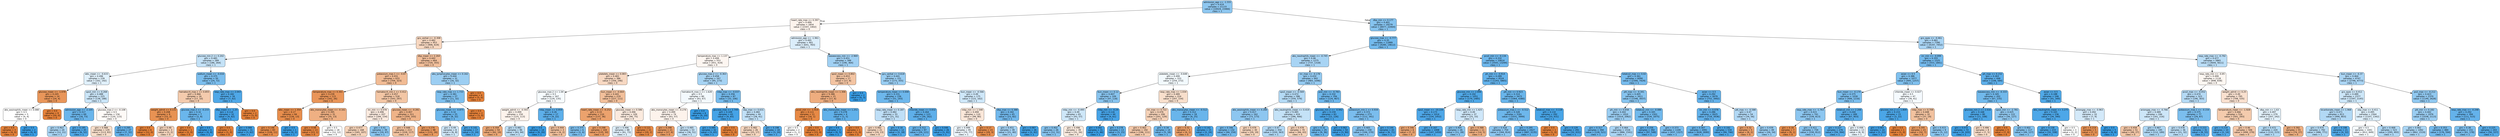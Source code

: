 digraph Tree {
node [shape=box, style="filled, rounded", color="black", fontname="helvetica"] ;
edge [fontname="helvetica"] ;
0 [label="admission_age <= -1.555\ngini = 0.419\nsamples = 21133\nvalue = [10024, 23466]\nclass = 1", fillcolor="#8ec7f0"] ;
1 [label="heart_rate_max <= 0.397\ngini = 0.499\nsamples = 1854\nvalue = [1547, 1402]\nclass = 0", fillcolor="#fdf3ec"] ;
0 -> 1 [labeldistance=2.5, labelangle=45, headlabel="True"] ;
2 [label="gcs_verbal <= -0.308\ngini = 0.482\nsamples = 953\nvalue = [906, 619]\nclass = 0", fillcolor="#f7d7c0"] ;
1 -> 2 ;
3 [label="glucose_min.2 <= 0.202\ngini = 0.485\nsamples = 289\nvalue = [186, 264]\nclass = 1", fillcolor="#c4e2f7"] ;
2 -> 3 ;
4 [label="wbc_mean <= -0.633\ngini = 0.496\nsamples = 239\nvalue = [162, 192]\nclass = 1", fillcolor="#e0f0fb"] ;
3 -> 4 ;
5 [label="glucose_mean <= -1.078\ngini = 0.245\nsamples = 14\nvalue = [24, 4]\nclass = 0", fillcolor="#e9965a"] ;
4 -> 5 ;
6 [label="abs_eosinophils_mean <= 0.088\ngini = 0.5\nsamples = 5\nvalue = [4, 4]\nclass = 0", fillcolor="#ffffff"] ;
5 -> 6 ;
7 [label="gini = 0.0\nsamples = 3\nvalue = [4, 0]\nclass = 0", fillcolor="#e58139"] ;
6 -> 7 ;
8 [label="gini = 0.0\nsamples = 2\nvalue = [0, 4]\nclass = 1", fillcolor="#399de5"] ;
6 -> 8 ;
9 [label="gini = 0.0\nsamples = 9\nvalue = [20, 0]\nclass = 0", fillcolor="#e58139"] ;
5 -> 9 ;
10 [label="spo2_min <= 0.268\ngini = 0.488\nsamples = 225\nvalue = [138, 188]\nclass = 1", fillcolor="#cae5f8"] ;
4 -> 10 ;
11 [label="admission_age <= -2.105\ngini = 0.317\nsamples = 69\nvalue = [18, 73]\nclass = 1", fillcolor="#6ab5eb"] ;
10 -> 11 ;
12 [label="gini = 0.463\nsamples = 24\nvalue = [12, 21]\nclass = 1", fillcolor="#aad5f4"] ;
11 -> 12 ;
13 [label="gini = 0.185\nsamples = 45\nvalue = [6, 52]\nclass = 1", fillcolor="#50a8e8"] ;
11 -> 13 ;
14 [label="glucose_max.2 <= -0.108\ngini = 0.5\nsamples = 156\nvalue = [120, 115]\nclass = 0", fillcolor="#fefaf7"] ;
10 -> 14 ;
15 [label="gini = 0.488\nsamples = 129\nvalue = [113, 83]\nclass = 0", fillcolor="#f8deca"] ;
14 -> 15 ;
16 [label="gini = 0.295\nsamples = 27\nvalue = [7, 32]\nclass = 1", fillcolor="#64b2eb"] ;
14 -> 16 ;
17 [label="sodium_mean <= -0.016\ngini = 0.375\nsamples = 50\nvalue = [24, 72]\nclass = 1", fillcolor="#7bbeee"] ;
3 -> 17 ;
18 [label="hematocrit_max.1 <= 0.855\ngini = 0.466\nsamples = 16\nvalue = [17, 10]\nclass = 0", fillcolor="#f4cbad"] ;
17 -> 18 ;
19 [label="weight_admit <= 0.131\ngini = 0.208\nsamples = 9\nvalue = [15, 2]\nclass = 0", fillcolor="#e89253"] ;
18 -> 19 ;
20 [label="gini = 0.0\nsamples = 6\nvalue = [12, 0]\nclass = 0", fillcolor="#e58139"] ;
19 -> 20 ;
21 [label="gini = 0.48\nsamples = 3\nvalue = [3, 2]\nclass = 0", fillcolor="#f6d5bd"] ;
19 -> 21 ;
22 [label="glucose_max.2 <= -0.233\ngini = 0.32\nsamples = 7\nvalue = [2, 8]\nclass = 1", fillcolor="#6ab6ec"] ;
18 -> 22 ;
23 [label="gini = 0.0\nsamples = 1\nvalue = [2, 0]\nclass = 0", fillcolor="#e58139"] ;
22 -> 23 ;
24 [label="gini = 0.0\nsamples = 6\nvalue = [0, 8]\nclass = 1", fillcolor="#399de5"] ;
22 -> 24 ;
25 [label="resp_rate_max <= 2.043\ngini = 0.182\nsamples = 34\nvalue = [7, 62]\nclass = 1", fillcolor="#4fa8e8"] ;
17 -> 25 ;
26 [label="dbp_mean <= -1.25\ngini = 0.114\nsamples = 32\nvalue = [4, 62]\nclass = 1", fillcolor="#46a3e7"] ;
25 -> 26 ;
27 [label="gini = 0.0\nsamples = 1\nvalue = [1, 0]\nclass = 0", fillcolor="#e58139"] ;
26 -> 27 ;
28 [label="gini = 0.088\nsamples = 31\nvalue = [3, 62]\nclass = 1", fillcolor="#43a2e6"] ;
26 -> 28 ;
29 [label="gini = 0.0\nsamples = 2\nvalue = [3, 0]\nclass = 0", fillcolor="#e58139"] ;
25 -> 29 ;
30 [label="dbp_mean <= 2.264\ngini = 0.442\nsamples = 664\nvalue = [720, 355]\nclass = 0", fillcolor="#f2bf9b"] ;
2 -> 30 ;
31 [label="potassium_max.1 <= -0.87\ngini = 0.431\nsamples = 633\nvalue = [704, 323]\nclass = 0", fillcolor="#f1bb94"] ;
30 -> 31 ;
32 [label="temperature_max <= 0.301\ngini = 0.239\nsamples = 115\nvalue = [161, 26]\nclass = 0", fillcolor="#e99559"] ;
31 -> 32 ;
33 [label="wbc_mean <= 1.354\ngini = 0.17\nsamples = 84\nvalue = [126, 13]\nclass = 0", fillcolor="#e88e4d"] ;
32 -> 33 ;
34 [label="gini = 0.148\nsamples = 83\nvalue = [126, 11]\nclass = 0", fillcolor="#e78c4a"] ;
33 -> 34 ;
35 [label="gini = 0.0\nsamples = 1\nvalue = [0, 2]\nclass = 1", fillcolor="#399de5"] ;
33 -> 35 ;
36 [label="abs_monocytes_mean <= -0.161\ngini = 0.395\nsamples = 31\nvalue = [35, 13]\nclass = 0", fillcolor="#efb083"] ;
32 -> 36 ;
37 [label="gini = 0.08\nsamples = 13\nvalue = [23, 1]\nclass = 0", fillcolor="#e68642"] ;
36 -> 37 ;
38 [label="gini = 0.5\nsamples = 18\nvalue = [12, 12]\nclass = 0", fillcolor="#ffffff"] ;
36 -> 38 ;
39 [label="hematocrit_min.1 <= 0.412\ngini = 0.457\nsamples = 518\nvalue = [543, 297]\nclass = 0", fillcolor="#f3c6a5"] ;
31 -> 39 ;
40 [label="inr_min <= 0.078\ngini = 0.496\nsamples = 207\nvalue = [184, 154]\nclass = 0", fillcolor="#fbeadf"] ;
39 -> 40 ;
41 [label="gini = 0.477\nsamples = 168\nvalue = [165, 107]\nclass = 0", fillcolor="#f6d3b9"] ;
40 -> 41 ;
42 [label="gini = 0.41\nsamples = 39\nvalue = [19, 47]\nclass = 1", fillcolor="#89c5f0"] ;
40 -> 42 ;
43 [label="glucose_mean <= -0.281\ngini = 0.407\nsamples = 311\nvalue = [359, 143]\nclass = 0", fillcolor="#efb388"] ;
39 -> 43 ;
44 [label="gini = 0.448\nsamples = 213\nvalue = [228, 117]\nclass = 0", fillcolor="#f2c29f"] ;
43 -> 44 ;
45 [label="gini = 0.276\nsamples = 98\nvalue = [131, 26]\nclass = 0", fillcolor="#ea9a60"] ;
43 -> 45 ;
46 [label="abs_lymphocytes_mean <= 0.162\ngini = 0.444\nsamples = 31\nvalue = [16, 32]\nclass = 1", fillcolor="#9ccef2"] ;
30 -> 46 ;
47 [label="resp_rate_max <= 1.733\ngini = 0.381\nsamples = 27\nvalue = [11, 32]\nclass = 1", fillcolor="#7dbfee"] ;
46 -> 47 ;
48 [label="glucose_mean <= -0.875\ngini = 0.32\nsamples = 25\nvalue = [8, 32]\nclass = 1", fillcolor="#6ab6ec"] ;
47 -> 48 ;
49 [label="gini = 0.49\nsamples = 8\nvalue = [6, 8]\nclass = 1", fillcolor="#cee6f8"] ;
48 -> 49 ;
50 [label="gini = 0.142\nsamples = 17\nvalue = [2, 24]\nclass = 1", fillcolor="#49a5e7"] ;
48 -> 50 ;
51 [label="gini = 0.0\nsamples = 2\nvalue = [3, 0]\nclass = 0", fillcolor="#e58139"] ;
47 -> 51 ;
52 [label="gini = 0.0\nsamples = 4\nvalue = [5, 0]\nclass = 0", fillcolor="#e58139"] ;
46 -> 52 ;
53 [label="admission_age <= -1.961\ngini = 0.495\nsamples = 901\nvalue = [641, 783]\nclass = 1", fillcolor="#dbedfa"] ;
1 -> 53 ;
54 [label="temperature_max <= 1.137\ngini = 0.499\nsamples = 553\nvalue = [451, 419]\nclass = 0", fillcolor="#fdf6f1"] ;
53 -> 54 ;
55 [label="platelets_mean <= 0.083\ngini = 0.483\nsamples = 386\nvalue = [356, 246]\nclass = 0", fillcolor="#f7d8c2"] ;
54 -> 55 ;
56 [label="glucose_max.2 <= 1.04\ngini = 0.5\nsamples = 167\nvalue = [129, 135]\nclass = 1", fillcolor="#f6fbfe"] ;
55 -> 56 ;
57 [label="weight_admit <= -0.593\ngini = 0.499\nsamples = 150\nvalue = [125, 113]\nclass = 0", fillcolor="#fdf3ec"] ;
56 -> 57 ;
58 [label="gini = 0.359\nsamples = 54\nvalue = [62, 19]\nclass = 0", fillcolor="#eda876"] ;
57 -> 58 ;
59 [label="gini = 0.481\nsamples = 96\nvalue = [63, 94]\nclass = 1", fillcolor="#bedff6"] ;
57 -> 59 ;
60 [label="mbp_mean <= 0.959\ngini = 0.26\nsamples = 17\nvalue = [4, 22]\nclass = 1", fillcolor="#5dafea"] ;
56 -> 60 ;
61 [label="gini = 0.0\nsamples = 14\nvalue = [0, 20]\nclass = 1", fillcolor="#399de5"] ;
60 -> 61 ;
62 [label="gini = 0.444\nsamples = 3\nvalue = [4, 2]\nclass = 0", fillcolor="#f2c09c"] ;
60 -> 62 ;
63 [label="bun_mean <= -0.664\ngini = 0.441\nsamples = 219\nvalue = [227, 111]\nclass = 0", fillcolor="#f2bf9a"] ;
55 -> 63 ;
64 [label="heart_rate_mean <= -0.252\ngini = 0.33\nsamples = 110\nvalue = [137, 36]\nclass = 0", fillcolor="#eca26d"] ;
63 -> 64 ;
65 [label="gini = 0.375\nsamples = 6\nvalue = [2, 6]\nclass = 1", fillcolor="#7bbeee"] ;
64 -> 65 ;
66 [label="gini = 0.298\nsamples = 104\nvalue = [135, 30]\nclass = 0", fillcolor="#eb9d65"] ;
64 -> 66 ;
67 [label="glucose_mean <= 0.586\ngini = 0.496\nsamples = 109\nvalue = [90, 75]\nclass = 0", fillcolor="#fbeade"] ;
63 -> 67 ;
68 [label="gini = 0.496\nsamples = 88\nvalue = [61, 73]\nclass = 1", fillcolor="#deeffb"] ;
67 -> 68 ;
69 [label="gini = 0.121\nsamples = 21\nvalue = [29, 2]\nclass = 0", fillcolor="#e78a47"] ;
67 -> 69 ;
70 [label="glucose_max.2 <= -0.363\ngini = 0.458\nsamples = 167\nvalue = [95, 173]\nclass = 1", fillcolor="#a6d3f3"] ;
54 -> 70 ;
71 [label="hematocrit_max.1 <= 1.628\ngini = 0.5\nsamples = 80\nvalue = [63, 67]\nclass = 1", fillcolor="#f3f9fd"] ;
70 -> 71 ;
72 [label="abs_monocytes_mean <= -0.276\ngini = 0.499\nsamples = 74\nvalue = [63, 57]\nclass = 0", fillcolor="#fdf3ec"] ;
71 -> 72 ;
73 [label="gini = 0.298\nsamples = 21\nvalue = [27, 6]\nclass = 0", fillcolor="#eb9d65"] ;
72 -> 73 ;
74 [label="gini = 0.485\nsamples = 53\nvalue = [36, 51]\nclass = 1", fillcolor="#c5e2f7"] ;
72 -> 74 ;
75 [label="gini = 0.0\nsamples = 6\nvalue = [0, 10]\nclass = 1", fillcolor="#399de5"] ;
71 -> 75 ;
76 [label="mbp_max <= -0.037\ngini = 0.356\nsamples = 87\nvalue = [32, 106]\nclass = 1", fillcolor="#75bbed"] ;
70 -> 76 ;
77 [label="glucose_max <= 2.749\ngini = 0.109\nsamples = 43\nvalue = [4, 65]\nclass = 1", fillcolor="#45a3e7"] ;
76 -> 77 ;
78 [label="gini = 0.084\nsamples = 42\nvalue = [3, 65]\nclass = 1", fillcolor="#42a2e6"] ;
77 -> 78 ;
79 [label="gini = 0.0\nsamples = 1\nvalue = [1, 0]\nclass = 0", fillcolor="#e58139"] ;
77 -> 79 ;
80 [label="sbp_max <= 0.631\ngini = 0.482\nsamples = 44\nvalue = [28, 41]\nclass = 1", fillcolor="#c0e0f7"] ;
76 -> 80 ;
81 [label="gini = 0.482\nsamples = 26\nvalue = [25, 17]\nclass = 0", fillcolor="#f7d7c0"] ;
80 -> 81 ;
82 [label="gini = 0.198\nsamples = 18\nvalue = [3, 24]\nclass = 1", fillcolor="#52a9e8"] ;
80 -> 82 ;
83 [label="baseexcess_min <= -2.969\ngini = 0.451\nsamples = 348\nvalue = [190, 364]\nclass = 1", fillcolor="#a0d0f3"] ;
53 -> 83 ;
84 [label="spo2_mean <= 0.802\ngini = 0.453\nsamples = 17\nvalue = [17, 9]\nclass = 0", fillcolor="#f3c4a2"] ;
83 -> 84 ;
85 [label="abs_neutrophils_mean <= 1.306\ngini = 0.386\nsamples = 15\nvalue = [17, 6]\nclass = 0", fillcolor="#eead7f"] ;
84 -> 85 ;
86 [label="pco2_min <= -1.914\ngini = 0.111\nsamples = 11\nvalue = [16, 1]\nclass = 0", fillcolor="#e78945"] ;
85 -> 86 ;
87 [label="gini = 0.5\nsamples = 2\nvalue = [1, 1]\nclass = 0", fillcolor="#ffffff"] ;
86 -> 87 ;
88 [label="gini = 0.0\nsamples = 9\nvalue = [15, 0]\nclass = 0", fillcolor="#e58139"] ;
86 -> 88 ;
89 [label="abs_monocytes_mean <= 1.251\ngini = 0.278\nsamples = 4\nvalue = [1, 5]\nclass = 1", fillcolor="#61b1ea"] ;
85 -> 89 ;
90 [label="gini = 0.0\nsamples = 3\nvalue = [0, 5]\nclass = 1", fillcolor="#399de5"] ;
89 -> 90 ;
91 [label="gini = 0.0\nsamples = 1\nvalue = [1, 0]\nclass = 0", fillcolor="#e58139"] ;
89 -> 91 ;
92 [label="gini = 0.0\nsamples = 2\nvalue = [0, 3]\nclass = 1", fillcolor="#399de5"] ;
84 -> 92 ;
93 [label="gcs_verbal <= 0.618\ngini = 0.441\nsamples = 331\nvalue = [173, 355]\nclass = 1", fillcolor="#99cdf2"] ;
83 -> 93 ;
94 [label="temperature_mean <= 0.008\ngini = 0.331\nsamples = 156\nvalue = [51, 193]\nclass = 1", fillcolor="#6db7ec"] ;
93 -> 94 ;
95 [label="resp_rate_mean <= 0.187\ngini = 0.482\nsamples = 33\nvalue = [21, 31]\nclass = 1", fillcolor="#bfdff7"] ;
94 -> 95 ;
96 [label="gini = 0.482\nsamples = 21\nvalue = [19, 13]\nclass = 0", fillcolor="#f7d7c0"] ;
95 -> 96 ;
97 [label="gini = 0.18\nsamples = 12\nvalue = [2, 18]\nclass = 1", fillcolor="#4fa8e8"] ;
95 -> 97 ;
98 [label="chloride_mean <= 0.832\ngini = 0.264\nsamples = 123\nvalue = [30, 162]\nclass = 1", fillcolor="#5eafea"] ;
94 -> 98 ;
99 [label="gini = 0.312\nsamples = 97\nvalue = [29, 121]\nclass = 1", fillcolor="#68b4eb"] ;
98 -> 99 ;
100 [label="gini = 0.046\nsamples = 26\nvalue = [1, 41]\nclass = 1", fillcolor="#3e9fe6"] ;
98 -> 100 ;
101 [label="bun_mean <= -0.566\ngini = 0.49\nsamples = 175\nvalue = [122, 162]\nclass = 1", fillcolor="#cee7f9"] ;
93 -> 101 ;
102 [label="mbp_min <= 1.548\ngini = 0.494\nsamples = 110\nvalue = [99, 80]\nclass = 0", fillcolor="#fae7d9"] ;
101 -> 102 ;
103 [label="gini = 0.499\nsamples = 95\nvalue = [70, 77]\nclass = 1", fillcolor="#edf6fd"] ;
102 -> 103 ;
104 [label="gini = 0.17\nsamples = 15\nvalue = [29, 3]\nclass = 0", fillcolor="#e88e4d"] ;
102 -> 104 ;
105 [label="dbp_max <= 0.388\ngini = 0.342\nsamples = 65\nvalue = [23, 82]\nclass = 1", fillcolor="#71b8ec"] ;
101 -> 105 ;
106 [label="gini = 0.451\nsamples = 39\nvalue = [21, 40]\nclass = 1", fillcolor="#a1d0f3"] ;
105 -> 106 ;
107 [label="gini = 0.087\nsamples = 26\nvalue = [2, 42]\nclass = 1", fillcolor="#42a2e6"] ;
105 -> 107 ;
108 [label="dbp_min <= 0.177\ngini = 0.401\nsamples = 19279\nvalue = [8477, 22064]\nclass = 1", fillcolor="#85c3ef"] ;
0 -> 108 [labeldistance=2.5, labelangle=-45, headlabel="False"] ;
109 [label="glucose_max <= -0.777\ngini = 0.35\nsamples = 11889\nvalue = [4280, 14612]\nclass = 1", fillcolor="#73baed"] ;
108 -> 109 ;
110 [label="abs_neutrophils_mean <= -0.745\ngini = 0.46\nsamples = 1275\nvalue = [737, 1318]\nclass = 1", fillcolor="#a8d4f4"] ;
109 -> 110 ;
111 [label="platelets_mean <= -0.648\ngini = 0.499\nsamples = 333\nvalue = [254, 272]\nclass = 1", fillcolor="#f2f9fd"] ;
110 -> 111 ;
112 [label="bun_mean <= 0.12\ngini = 0.407\nsamples = 109\nvalue = [47, 118]\nclass = 1", fillcolor="#88c4ef"] ;
111 -> 112 ;
113 [label="mbp_min <= -0.495\ngini = 0.49\nsamples = 65\nvalue = [43, 57]\nclass = 1", fillcolor="#cee7f9"] ;
112 -> 113 ;
114 [label="gini = 0.402\nsamples = 26\nvalue = [12, 31]\nclass = 1", fillcolor="#86c3ef"] ;
113 -> 114 ;
115 [label="gini = 0.496\nsamples = 39\nvalue = [31, 26]\nclass = 0", fillcolor="#fbebdf"] ;
113 -> 115 ;
116 [label="mbp_min <= -0.24\ngini = 0.116\nsamples = 44\nvalue = [4, 61]\nclass = 1", fillcolor="#46a3e7"] ;
112 -> 116 ;
117 [label="gini = 0.042\nsamples = 31\nvalue = [1, 46]\nclass = 1", fillcolor="#3d9fe6"] ;
116 -> 117 ;
118 [label="gini = 0.278\nsamples = 13\nvalue = [3, 15]\nclass = 1", fillcolor="#61b1ea"] ;
116 -> 118 ;
119 [label="resp_rate_max <= 1.034\ngini = 0.489\nsamples = 224\nvalue = [207, 154]\nclass = 0", fillcolor="#f8dfcc"] ;
111 -> 119 ;
120 [label="inr_max <= 0.722\ngini = 0.476\nsamples = 206\nvalue = [201, 129]\nclass = 0", fillcolor="#f6d2b8"] ;
119 -> 120 ;
121 [label="gini = 0.462\nsamples = 192\nvalue = [196, 111]\nclass = 0", fillcolor="#f4c8a9"] ;
120 -> 121 ;
122 [label="gini = 0.34\nsamples = 14\nvalue = [5, 18]\nclass = 1", fillcolor="#70b8ec"] ;
120 -> 122 ;
123 [label="abs_monocytes_mean <= -0.512\ngini = 0.312\nsamples = 18\nvalue = [6, 25]\nclass = 1", fillcolor="#69b5eb"] ;
119 -> 123 ;
124 [label="gini = 0.32\nsamples = 3\nvalue = [4, 1]\nclass = 0", fillcolor="#eca06a"] ;
123 -> 124 ;
125 [label="gini = 0.142\nsamples = 15\nvalue = [2, 24]\nclass = 1", fillcolor="#49a5e7"] ;
123 -> 125 ;
126 [label="inr_max <= -0.178\ngini = 0.432\nsamples = 942\nvalue = [483, 1046]\nclass = 1", fillcolor="#94caf1"] ;
110 -> 126 ;
127 [label="spo2_mean <= -0.569\ngini = 0.472\nsamples = 586\nvalue = [359, 579]\nclass = 1", fillcolor="#b4daf5"] ;
126 -> 127 ;
128 [label="abs_eosinophils_mean <= 0.288\ngini = 0.417\nsamples = 162\nvalue = [73, 173]\nclass = 1", fillcolor="#8dc6f0"] ;
127 -> 128 ;
129 [label="gini = 0.346\nsamples = 132\nvalue = [44, 154]\nclass = 1", fillcolor="#72b9ec"] ;
128 -> 129 ;
130 [label="gini = 0.478\nsamples = 30\nvalue = [29, 19]\nclass = 0", fillcolor="#f6d4bb"] ;
128 -> 130 ;
131 [label="abs_neutrophils_mean <= 0.419\ngini = 0.485\nsamples = 424\nvalue = [286, 406]\nclass = 1", fillcolor="#c4e2f7"] ;
127 -> 131 ;
132 [label="gini = 0.47\nsamples = 354\nvalue = [220, 363]\nclass = 1", fillcolor="#b1d8f5"] ;
131 -> 132 ;
133 [label="gini = 0.478\nsamples = 70\nvalue = [66, 43]\nclass = 0", fillcolor="#f6d3ba"] ;
131 -> 133 ;
134 [label="po2_min <= -0.783\ngini = 0.332\nsamples = 356\nvalue = [124, 467]\nclass = 1", fillcolor="#6eb7ec"] ;
126 -> 134 ;
135 [label="glucose_min.2 <= -0.942\ngini = 0.159\nsamples = 83\nvalue = [12, 126]\nclass = 1", fillcolor="#4ca6e7"] ;
134 -> 135 ;
136 [label="gini = 0.32\nsamples = 29\nvalue = [9, 36]\nclass = 1", fillcolor="#6ab6ec"] ;
135 -> 136 ;
137 [label="gini = 0.062\nsamples = 54\nvalue = [3, 90]\nclass = 1", fillcolor="#40a0e6"] ;
135 -> 137 ;
138 [label="potassium_min.1 <= 0.934\ngini = 0.372\nsamples = 273\nvalue = [112, 341]\nclass = 1", fillcolor="#7abdee"] ;
134 -> 138 ;
139 [label="gini = 0.405\nsamples = 230\nvalue = [106, 270]\nclass = 1", fillcolor="#87c3ef"] ;
138 -> 139 ;
140 [label="gini = 0.144\nsamples = 43\nvalue = [6, 71]\nclass = 1", fillcolor="#4aa5e7"] ;
138 -> 140 ;
141 [label="pco2_min <= -0.134\ngini = 0.332\nsamples = 10614\nvalue = [3543, 13294]\nclass = 1", fillcolor="#6eb7ec"] ;
109 -> 141 ;
142 [label="ph_min <= -0.914\ngini = 0.289\nsamples = 4524\nvalue = [1243, 5865]\nclass = 1", fillcolor="#63b2eb"] ;
141 -> 142 ;
143 [label="glucose_min <= 2.896\ngini = 0.192\nsamples = 1051\nvalue = [179, 1485]\nclass = 1", fillcolor="#51a9e8"] ;
142 -> 143 ;
144 [label="spo2_mean <= -10.226\ngini = 0.173\nsamples = 1014\nvalue = [154, 1452]\nclass = 1", fillcolor="#4ea7e8"] ;
143 -> 144 ;
145 [label="gini = 0.346\nsamples = 6\nvalue = [7, 2]\nclass = 0", fillcolor="#eca572"] ;
144 -> 145 ;
146 [label="gini = 0.167\nsamples = 1008\nvalue = [147, 1450]\nclass = 1", fillcolor="#4da7e8"] ;
144 -> 146 ;
147 [label="resp_rate_min <= 1.425\ngini = 0.49\nsamples = 37\nvalue = [25, 33]\nclass = 1", fillcolor="#cfe7f9"] ;
143 -> 147 ;
148 [label="gini = 0.405\nsamples = 26\nvalue = [11, 28]\nclass = 1", fillcolor="#87c4ef"] ;
147 -> 148 ;
149 [label="gini = 0.388\nsamples = 11\nvalue = [14, 5]\nclass = 0", fillcolor="#eeae80"] ;
147 -> 149 ;
150 [label="ptt_min <= 0.923\ngini = 0.314\nsamples = 3473\nvalue = [1064, 4380]\nclass = 1", fillcolor="#69b5eb"] ;
142 -> 150 ;
151 [label="potassium_max.1 <= -0.512\ngini = 0.328\nsamples = 3181\nvalue = [1031, 3949]\nclass = 1", fillcolor="#6db7ec"] ;
150 -> 151 ;
152 [label="gini = 0.418\nsamples = 754\nvalue = [344, 814]\nclass = 1", fillcolor="#8dc6f0"] ;
151 -> 152 ;
153 [label="gini = 0.295\nsamples = 2427\nvalue = [687, 3135]\nclass = 1", fillcolor="#64b2eb"] ;
151 -> 153 ;
154 [label="totalco2_max <= -3.118\ngini = 0.132\nsamples = 292\nvalue = [33, 431]\nclass = 1", fillcolor="#48a5e7"] ;
150 -> 154 ;
155 [label="gini = 0.0\nsamples = 1\nvalue = [1, 0]\nclass = 0", fillcolor="#e58139"] ;
154 -> 155 ;
156 [label="gini = 0.129\nsamples = 291\nvalue = [32, 431]\nclass = 1", fillcolor="#48a4e7"] ;
154 -> 156 ;
157 [label="totalco2_max <= 0.02\ngini = 0.361\nsamples = 6090\nvalue = [2300, 7429]\nclass = 1", fillcolor="#76bbed"] ;
141 -> 157 ;
158 [label="ptt_max <= -0.341\ngini = 0.405\nsamples = 3411\nvalue = [1548, 3937]\nclass = 1", fillcolor="#87c4ef"] ;
157 -> 158 ;
159 [label="ph_min <= 0.058\ngini = 0.442\nsamples = 1910\nvalue = [1014, 2062]\nclass = 1", fillcolor="#9acdf2"] ;
158 -> 159 ;
160 [label="gini = 0.317\nsamples = 394\nvalue = [128, 521]\nclass = 1", fillcolor="#6ab5eb"] ;
159 -> 160 ;
161 [label="gini = 0.464\nsamples = 1516\nvalue = [886, 1541]\nclass = 1", fillcolor="#abd5f4"] ;
159 -> 161 ;
162 [label="totalco2_min <= -0.086\ngini = 0.345\nsamples = 1501\nvalue = [534, 1875]\nclass = 1", fillcolor="#71b9ec"] ;
158 -> 162 ;
163 [label="gini = 0.256\nsamples = 392\nvalue = [97, 548]\nclass = 1", fillcolor="#5caeea"] ;
162 -> 163 ;
164 [label="gini = 0.373\nsamples = 1109\nvalue = [437, 1327]\nclass = 1", fillcolor="#7abdee"] ;
162 -> 164 ;
165 [label="asian <= 0.5\ngini = 0.292\nsamples = 2679\nvalue = [752, 3492]\nclass = 1", fillcolor="#64b2eb"] ;
157 -> 165 ;
166 [label="inr_min <= 0.078\ngini = 0.286\nsamples = 2625\nvalue = [718, 3436]\nclass = 1", fillcolor="#62b1ea"] ;
165 -> 166 ;
167 [label="gini = 0.307\nsamples = 2091\nvalue = [628, 2690]\nclass = 1", fillcolor="#67b4eb"] ;
166 -> 167 ;
168 [label="gini = 0.192\nsamples = 534\nvalue = [90, 746]\nclass = 1", fillcolor="#51a9e8"] ;
166 -> 168 ;
169 [label="ptt_max <= -0.588\ngini = 0.47\nsamples = 54\nvalue = [34, 56]\nclass = 1", fillcolor="#b1d8f5"] ;
165 -> 169 ;
170 [label="gini = 0.32\nsamples = 5\nvalue = [8, 2]\nclass = 0", fillcolor="#eca06a"] ;
169 -> 170 ;
171 [label="gini = 0.439\nsamples = 49\nvalue = [26, 54]\nclass = 1", fillcolor="#98ccf2"] ;
169 -> 171 ;
172 [label="gcs_eyes <= -0.461\ngini = 0.461\nsamples = 7390\nvalue = [4197, 7452]\nclass = 1", fillcolor="#a9d4f4"] ;
108 -> 172 ;
173 [label="inr_min <= -0.099\ngini = 0.355\nsamples = 1525\nvalue = [553, 1841]\nclass = 1", fillcolor="#74baed"] ;
172 -> 173 ;
174 [label="asian <= 0.5\ngini = 0.386\nsamples = 1077\nvalue = [445, 1257]\nclass = 1", fillcolor="#7fc0ee"] ;
173 -> 174 ;
175 [label="bun_mean <= -0.174\ngini = 0.375\nsamples = 1030\nvalue = [406, 1216]\nclass = 1", fillcolor="#7bbeee"] ;
174 -> 175 ;
176 [label="resp_rate_max <= -1.763\ngini = 0.415\nsamples = 741\nvalue = [339, 813]\nclass = 1", fillcolor="#8cc6f0"] ;
175 -> 176 ;
177 [label="gini = 0.18\nsamples = 7\nvalue = [9, 1]\nclass = 0", fillcolor="#e88f4f"] ;
176 -> 177 ;
178 [label="gini = 0.411\nsamples = 734\nvalue = [330, 812]\nclass = 1", fillcolor="#89c5f0"] ;
176 -> 178 ;
179 [label="totalco2_min <= 2.206\ngini = 0.244\nsamples = 289\nvalue = [67, 403]\nclass = 1", fillcolor="#5aade9"] ;
175 -> 179 ;
180 [label="gini = 0.227\nsamples = 276\nvalue = [59, 394]\nclass = 1", fillcolor="#57ace9"] ;
179 -> 180 ;
181 [label="gini = 0.498\nsamples = 13\nvalue = [8, 9]\nclass = 1", fillcolor="#e9f4fc"] ;
179 -> 181 ;
182 [label="chloride_mean <= 0.027\ngini = 0.5\nsamples = 47\nvalue = [39, 41]\nclass = 1", fillcolor="#f5fafe"] ;
174 -> 182 ;
183 [label="glucose_min.2 <= 1.809\ngini = 0.153\nsamples = 15\nvalue = [2, 22]\nclass = 1", fillcolor="#4ba6e7"] ;
182 -> 183 ;
184 [label="gini = 0.083\nsamples = 14\nvalue = [1, 22]\nclass = 1", fillcolor="#42a1e6"] ;
183 -> 184 ;
185 [label="gini = 0.0\nsamples = 1\nvalue = [1, 0]\nclass = 0", fillcolor="#e58139"] ;
183 -> 185 ;
186 [label="mbp_max <= 0.708\ngini = 0.448\nsamples = 32\nvalue = [37, 19]\nclass = 0", fillcolor="#f2c29f"] ;
182 -> 186 ;
187 [label="gini = 0.295\nsamples = 23\nvalue = [32, 7]\nclass = 0", fillcolor="#eb9d64"] ;
186 -> 187 ;
188 [label="gini = 0.415\nsamples = 9\nvalue = [5, 12]\nclass = 1", fillcolor="#8bc6f0"] ;
186 -> 188 ;
189 [label="ph_max <= 0.152\ngini = 0.263\nsamples = 448\nvalue = [108, 584]\nclass = 1", fillcolor="#5eafea"] ;
173 -> 189 ;
190 [label="baseexcess_min <= -0.333\ngini = 0.345\nsamples = 202\nvalue = [67, 235]\nclass = 1", fillcolor="#71b9ec"] ;
189 -> 190 ;
191 [label="glucose_min.2 <= 2.016\ngini = 0.168\nsamples = 80\nvalue = [11, 108]\nclass = 1", fillcolor="#4da7e8"] ;
190 -> 191 ;
192 [label="gini = 0.072\nsamples = 72\nvalue = [4, 103]\nclass = 1", fillcolor="#41a1e6"] ;
191 -> 192 ;
193 [label="gini = 0.486\nsamples = 8\nvalue = [7, 5]\nclass = 0", fillcolor="#f8dbc6"] ;
191 -> 193 ;
194 [label="spo2_min <= -2.781\ngini = 0.425\nsamples = 122\nvalue = [56, 127]\nclass = 1", fillcolor="#90c8f0"] ;
190 -> 194 ;
195 [label="gini = 0.0\nsamples = 5\nvalue = [7, 0]\nclass = 0", fillcolor="#e58139"] ;
194 -> 195 ;
196 [label="gini = 0.402\nsamples = 117\nvalue = [49, 127]\nclass = 1", fillcolor="#85c3ef"] ;
194 -> 196 ;
197 [label="asian <= 0.5\ngini = 0.188\nsamples = 246\nvalue = [41, 349]\nclass = 1", fillcolor="#50a9e8"] ;
189 -> 197 ;
198 [label="abs_neutrophils_mean <= 3.275\ngini = 0.165\nsamples = 236\nvalue = [34, 340]\nclass = 1", fillcolor="#4da7e8"] ;
197 -> 198 ;
199 [label="gini = 0.158\nsamples = 233\nvalue = [32, 338]\nclass = 1", fillcolor="#4ca6e7"] ;
198 -> 199 ;
200 [label="gini = 0.5\nsamples = 3\nvalue = [2, 2]\nclass = 0", fillcolor="#ffffff"] ;
198 -> 200 ;
201 [label="aniongap_max <= -0.963\ngini = 0.492\nsamples = 10\nvalue = [7, 9]\nclass = 1", fillcolor="#d3e9f9"] ;
197 -> 201 ;
202 [label="gini = 0.219\nsamples = 5\nvalue = [7, 1]\nclass = 0", fillcolor="#e99355"] ;
201 -> 202 ;
203 [label="gini = 0.0\nsamples = 5\nvalue = [0, 8]\nclass = 1", fillcolor="#399de5"] ;
201 -> 203 ;
204 [label="resp_rate_max <= -0.792\ngini = 0.477\nsamples = 5865\nvalue = [3644, 5611]\nclass = 1", fillcolor="#baddf6"] ;
172 -> 204 ;
205 [label="resp_rate_min <= -0.85\ngini = 0.499\nsamples = 1118\nvalue = [898, 838]\nclass = 0", fillcolor="#fdf7f2"] ;
204 -> 205 ;
206 [label="pco2_max <= -0.052\ngini = 0.474\nsamples = 323\nvalue = [190, 303]\nclass = 1", fillcolor="#b5daf5"] ;
205 -> 206 ;
207 [label="aniongap_max <= -0.766\ngini = 0.489\nsamples = 246\nvalue = [161, 216]\nclass = 1", fillcolor="#cde6f8"] ;
206 -> 207 ;
208 [label="gini = 0.458\nsamples = 51\nvalue = [49, 27]\nclass = 0", fillcolor="#f3c6a6"] ;
207 -> 208 ;
209 [label="gini = 0.467\nsamples = 195\nvalue = [112, 189]\nclass = 1", fillcolor="#aed7f4"] ;
207 -> 209 ;
210 [label="potassium_max.1 <= -0.154\ngini = 0.375\nsamples = 77\nvalue = [29, 87]\nclass = 1", fillcolor="#7bbeee"] ;
206 -> 210 ;
211 [label="gini = 0.478\nsamples = 36\nvalue = [21, 32]\nclass = 1", fillcolor="#bbddf6"] ;
210 -> 211 ;
212 [label="gini = 0.222\nsamples = 41\nvalue = [8, 55]\nclass = 1", fillcolor="#56abe9"] ;
210 -> 212 ;
213 [label="weight_admit <= 0.25\ngini = 0.49\nsamples = 795\nvalue = [708, 535]\nclass = 0", fillcolor="#f9e0cf"] ;
205 -> 213 ;
214 [label="temperature_mean <= -1.928\ngini = 0.466\nsamples = 516\nvalue = [501, 293]\nclass = 0", fillcolor="#f4cbad"] ;
213 -> 214 ;
215 [label="gini = 0.219\nsamples = 10\nvalue = [2, 14]\nclass = 1", fillcolor="#55abe9"] ;
214 -> 215 ;
216 [label="gini = 0.46\nsamples = 506\nvalue = [499, 279]\nclass = 0", fillcolor="#f4c7a8"] ;
214 -> 216 ;
217 [label="dbp_min <= 1.63\ngini = 0.497\nsamples = 279\nvalue = [207, 242]\nclass = 1", fillcolor="#e2f1fb"] ;
213 -> 217 ;
218 [label="gini = 0.472\nsamples = 224\nvalue = [133, 215]\nclass = 1", fillcolor="#b3daf5"] ;
217 -> 218 ;
219 [label="gini = 0.392\nsamples = 55\nvalue = [74, 27]\nclass = 0", fillcolor="#eeaf81"] ;
217 -> 219 ;
220 [label="bun_mean <= -0.37\ngini = 0.464\nsamples = 4747\nvalue = [2746, 4773]\nclass = 1", fillcolor="#abd5f4"] ;
204 -> 220 ;
221 [label="gcs_eyes <= 0.412\ngini = 0.489\nsamples = 2377\nvalue = [1597, 2145]\nclass = 1", fillcolor="#cce6f8"] ;
220 -> 221 ;
222 [label="bicarbonate_mean <= 1.968\ngini = 0.471\nsamples = 813\nvalue = [490, 803]\nclass = 1", fillcolor="#b2d9f5"] ;
221 -> 222 ;
223 [label="gini = 0.474\nsamples = 792\nvalue = [486, 771]\nclass = 1", fillcolor="#b6dbf5"] ;
222 -> 223 ;
224 [label="gini = 0.198\nsamples = 21\nvalue = [4, 32]\nclass = 1", fillcolor="#52a9e8"] ;
222 -> 224 ;
225 [label="sbp_max <= 0.411\ngini = 0.495\nsamples = 1564\nvalue = [1107, 1342]\nclass = 1", fillcolor="#dceefa"] ;
221 -> 225 ;
226 [label="gini = 0.5\nsamples = 1041\nvalue = [812, 849]\nclass = 1", fillcolor="#f6fbfe"] ;
225 -> 226 ;
227 [label="gini = 0.468\nsamples = 523\nvalue = [295, 493]\nclass = 1", fillcolor="#afd8f5"] ;
225 -> 227 ;
228 [label="po2_max <= -0.212\ngini = 0.423\nsamples = 2370\nvalue = [1149, 2628]\nclass = 1", fillcolor="#90c8f0"] ;
220 -> 228 ;
229 [label="ptt_min <= 0.182\ngini = 0.442\nsamples = 1976\nvalue = [1038, 2113]\nclass = 1", fillcolor="#9acdf2"] ;
228 -> 229 ;
230 [label="gini = 0.462\nsamples = 1492\nvalue = [862, 1519]\nclass = 1", fillcolor="#a9d5f4"] ;
229 -> 230 ;
231 [label="gini = 0.353\nsamples = 484\nvalue = [176, 594]\nclass = 1", fillcolor="#74baed"] ;
229 -> 231 ;
232 [label="resp_rate_max <= -0.248\ngini = 0.292\nsamples = 394\nvalue = [111, 515]\nclass = 1", fillcolor="#64b2eb"] ;
228 -> 232 ;
233 [label="gini = 0.38\nsamples = 151\nvalue = [61, 178]\nclass = 1", fillcolor="#7dbfee"] ;
232 -> 233 ;
234 [label="gini = 0.225\nsamples = 243\nvalue = [50, 337]\nclass = 1", fillcolor="#56ace9"] ;
232 -> 234 ;
}
